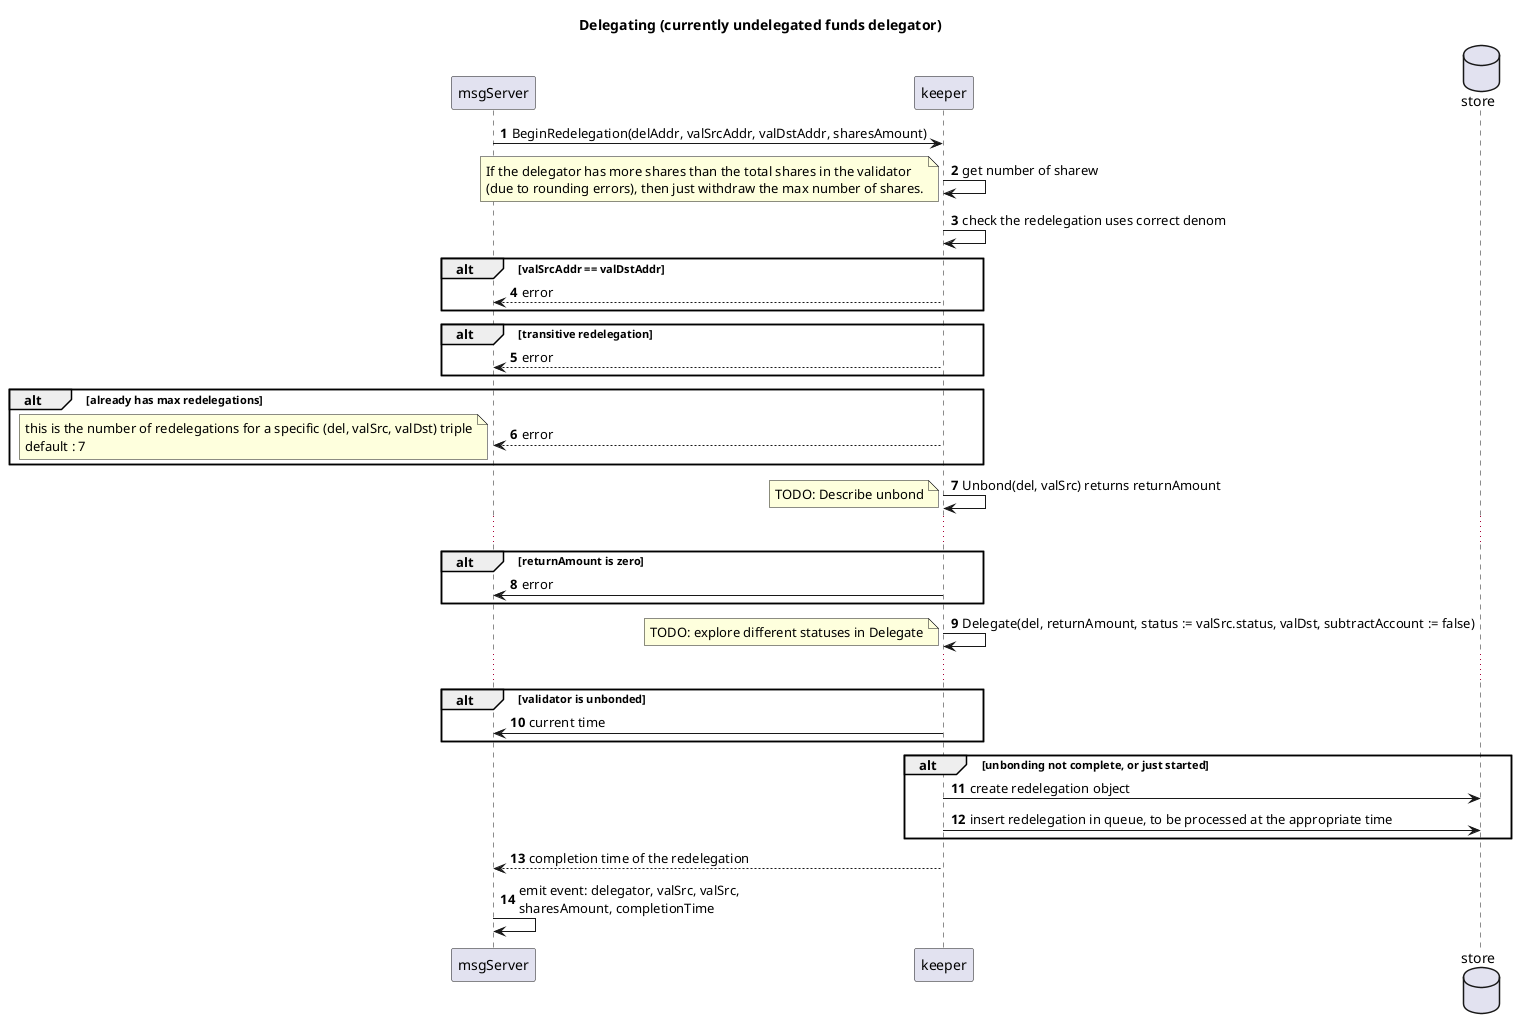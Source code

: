 @startuml
'https://plantuml.com/sequence-diagram

title: Delegating (currently undelegated funds delegator)
autonumber

msgServer -> keeper : BeginRedelegation(delAddr, valSrcAddr, valDstAddr, sharesAmount)
participant  "keeper (staking)" as keeper
keeper -> keeper : get number of sharew
note left: If the delegator has more shares than the total shares in the validator\n(due to rounding errors), then just withdraw the max number of shares.
keeper -> keeper : check the redelegation uses correct denom

alt valSrcAddr == valDstAddr
  keeper --> msgServer : error
end
alt transitive redelegation
  keeper --> msgServer : error
end
alt already has max redelegations
  keeper --> msgServer : error
  note left : this is the number of redelegations for a specific (del, valSrc, valDst) triple\ndefault : 7
end


keeper -> keeper : Unbond(del, valSrc) returns returnAmount
...
note left : TODO: Describe unbond

alt returnAmount is zero
keeper -> msgServer : error
end

keeper -> keeper : Delegate(del, returnAmount, status := valSrc.status, valDst, subtractAccount := false)
note left : TODO: explore different statuses in Delegate
...

alt validator is unbonded
    keeper -> msgServer : current time
end

alt unbonding not complete, or just started
    database store
    keeper -> store : create redelegation object
    keeper -> store : insert redelegation in queue, to be processed at the appropriate time
end

msgServer <-- keeper : completion time of the redelegation
msgServer -> msgServer : emit event: delegator, valSrc, valSrc,\nsharesAmount, completionTime

@enduml

